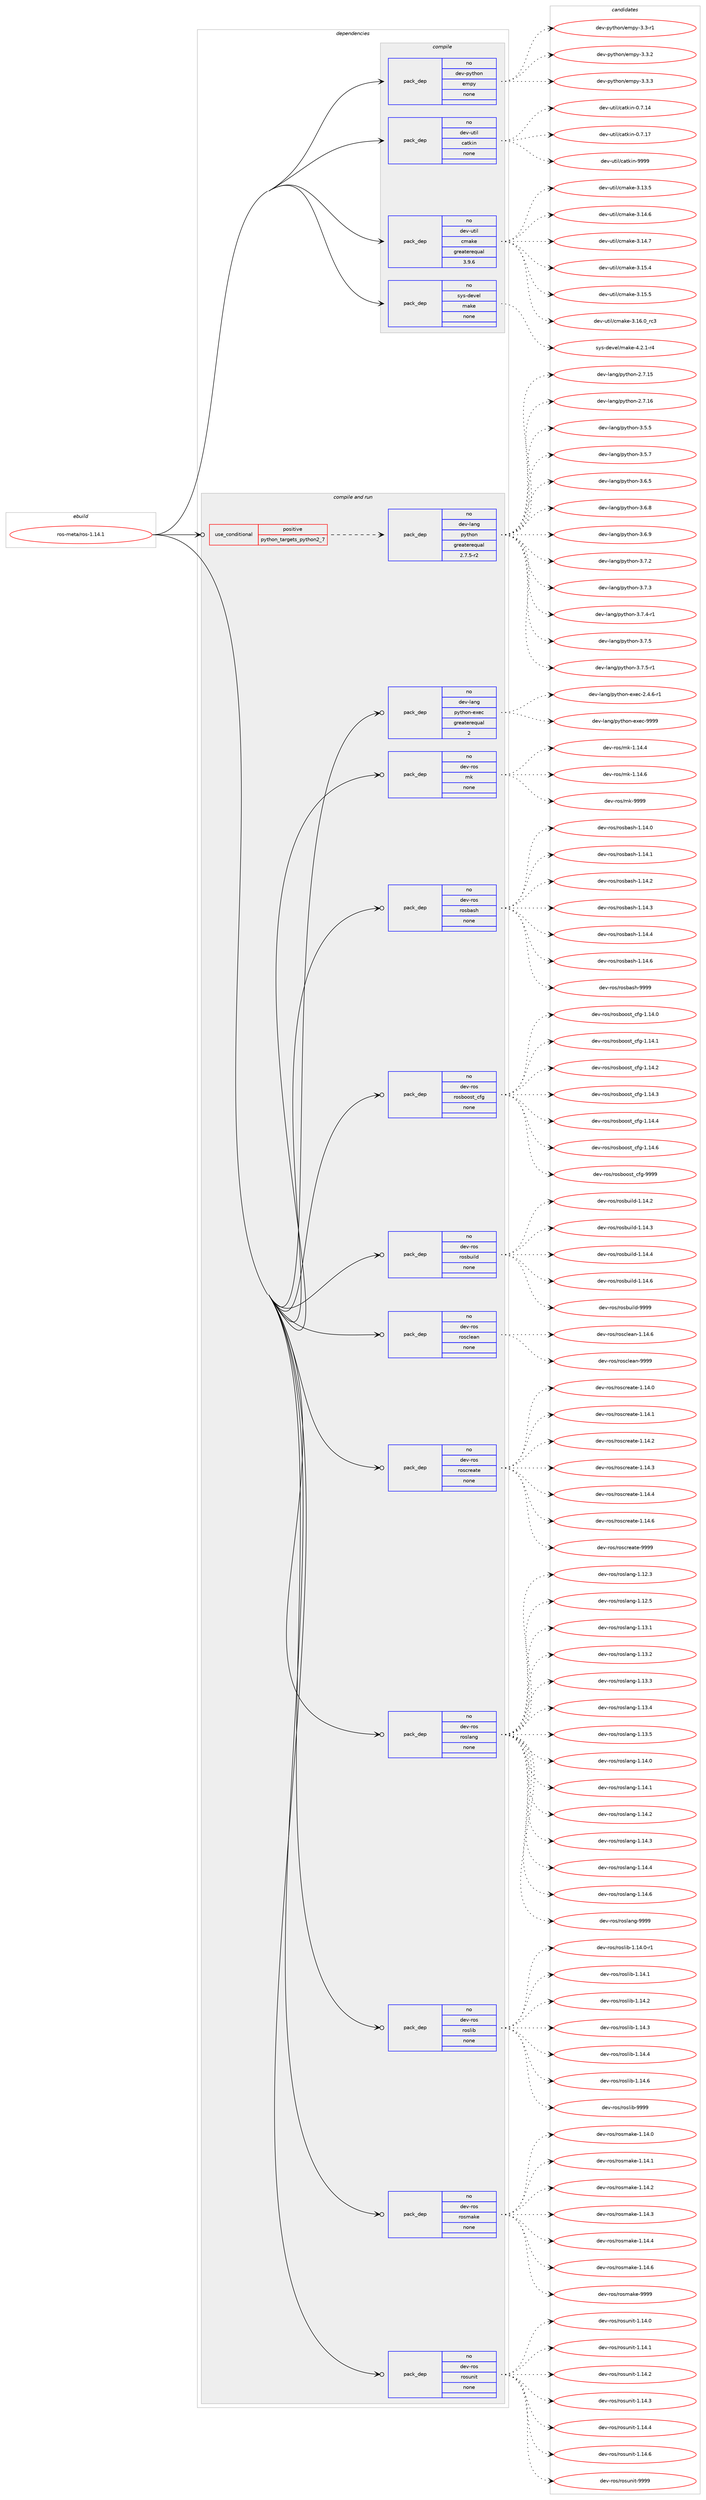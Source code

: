 digraph prolog {

# *************
# Graph options
# *************

newrank=true;
concentrate=true;
compound=true;
graph [rankdir=LR,fontname=Helvetica,fontsize=10,ranksep=1.5];#, ranksep=2.5, nodesep=0.2];
edge  [arrowhead=vee];
node  [fontname=Helvetica,fontsize=10];

# **********
# The ebuild
# **********

subgraph cluster_leftcol {
color=gray;
rank=same;
label=<<i>ebuild</i>>;
id [label="ros-meta/ros-1.14.1", color=red, width=4, href="../ros-meta/ros-1.14.1.svg"];
}

# ****************
# The dependencies
# ****************

subgraph cluster_midcol {
color=gray;
label=<<i>dependencies</i>>;
subgraph cluster_compile {
fillcolor="#eeeeee";
style=filled;
label=<<i>compile</i>>;
subgraph pack626324 {
dependency847695 [label=<<TABLE BORDER="0" CELLBORDER="1" CELLSPACING="0" CELLPADDING="4" WIDTH="220"><TR><TD ROWSPAN="6" CELLPADDING="30">pack_dep</TD></TR><TR><TD WIDTH="110">no</TD></TR><TR><TD>dev-python</TD></TR><TR><TD>empy</TD></TR><TR><TD>none</TD></TR><TR><TD></TD></TR></TABLE>>, shape=none, color=blue];
}
id:e -> dependency847695:w [weight=20,style="solid",arrowhead="vee"];
subgraph pack626325 {
dependency847696 [label=<<TABLE BORDER="0" CELLBORDER="1" CELLSPACING="0" CELLPADDING="4" WIDTH="220"><TR><TD ROWSPAN="6" CELLPADDING="30">pack_dep</TD></TR><TR><TD WIDTH="110">no</TD></TR><TR><TD>dev-util</TD></TR><TR><TD>catkin</TD></TR><TR><TD>none</TD></TR><TR><TD></TD></TR></TABLE>>, shape=none, color=blue];
}
id:e -> dependency847696:w [weight=20,style="solid",arrowhead="vee"];
subgraph pack626326 {
dependency847697 [label=<<TABLE BORDER="0" CELLBORDER="1" CELLSPACING="0" CELLPADDING="4" WIDTH="220"><TR><TD ROWSPAN="6" CELLPADDING="30">pack_dep</TD></TR><TR><TD WIDTH="110">no</TD></TR><TR><TD>dev-util</TD></TR><TR><TD>cmake</TD></TR><TR><TD>greaterequal</TD></TR><TR><TD>3.9.6</TD></TR></TABLE>>, shape=none, color=blue];
}
id:e -> dependency847697:w [weight=20,style="solid",arrowhead="vee"];
subgraph pack626327 {
dependency847698 [label=<<TABLE BORDER="0" CELLBORDER="1" CELLSPACING="0" CELLPADDING="4" WIDTH="220"><TR><TD ROWSPAN="6" CELLPADDING="30">pack_dep</TD></TR><TR><TD WIDTH="110">no</TD></TR><TR><TD>sys-devel</TD></TR><TR><TD>make</TD></TR><TR><TD>none</TD></TR><TR><TD></TD></TR></TABLE>>, shape=none, color=blue];
}
id:e -> dependency847698:w [weight=20,style="solid",arrowhead="vee"];
}
subgraph cluster_compileandrun {
fillcolor="#eeeeee";
style=filled;
label=<<i>compile and run</i>>;
subgraph cond206437 {
dependency847699 [label=<<TABLE BORDER="0" CELLBORDER="1" CELLSPACING="0" CELLPADDING="4"><TR><TD ROWSPAN="3" CELLPADDING="10">use_conditional</TD></TR><TR><TD>positive</TD></TR><TR><TD>python_targets_python2_7</TD></TR></TABLE>>, shape=none, color=red];
subgraph pack626328 {
dependency847700 [label=<<TABLE BORDER="0" CELLBORDER="1" CELLSPACING="0" CELLPADDING="4" WIDTH="220"><TR><TD ROWSPAN="6" CELLPADDING="30">pack_dep</TD></TR><TR><TD WIDTH="110">no</TD></TR><TR><TD>dev-lang</TD></TR><TR><TD>python</TD></TR><TR><TD>greaterequal</TD></TR><TR><TD>2.7.5-r2</TD></TR></TABLE>>, shape=none, color=blue];
}
dependency847699:e -> dependency847700:w [weight=20,style="dashed",arrowhead="vee"];
}
id:e -> dependency847699:w [weight=20,style="solid",arrowhead="odotvee"];
subgraph pack626329 {
dependency847701 [label=<<TABLE BORDER="0" CELLBORDER="1" CELLSPACING="0" CELLPADDING="4" WIDTH="220"><TR><TD ROWSPAN="6" CELLPADDING="30">pack_dep</TD></TR><TR><TD WIDTH="110">no</TD></TR><TR><TD>dev-lang</TD></TR><TR><TD>python-exec</TD></TR><TR><TD>greaterequal</TD></TR><TR><TD>2</TD></TR></TABLE>>, shape=none, color=blue];
}
id:e -> dependency847701:w [weight=20,style="solid",arrowhead="odotvee"];
subgraph pack626330 {
dependency847702 [label=<<TABLE BORDER="0" CELLBORDER="1" CELLSPACING="0" CELLPADDING="4" WIDTH="220"><TR><TD ROWSPAN="6" CELLPADDING="30">pack_dep</TD></TR><TR><TD WIDTH="110">no</TD></TR><TR><TD>dev-ros</TD></TR><TR><TD>mk</TD></TR><TR><TD>none</TD></TR><TR><TD></TD></TR></TABLE>>, shape=none, color=blue];
}
id:e -> dependency847702:w [weight=20,style="solid",arrowhead="odotvee"];
subgraph pack626331 {
dependency847703 [label=<<TABLE BORDER="0" CELLBORDER="1" CELLSPACING="0" CELLPADDING="4" WIDTH="220"><TR><TD ROWSPAN="6" CELLPADDING="30">pack_dep</TD></TR><TR><TD WIDTH="110">no</TD></TR><TR><TD>dev-ros</TD></TR><TR><TD>rosbash</TD></TR><TR><TD>none</TD></TR><TR><TD></TD></TR></TABLE>>, shape=none, color=blue];
}
id:e -> dependency847703:w [weight=20,style="solid",arrowhead="odotvee"];
subgraph pack626332 {
dependency847704 [label=<<TABLE BORDER="0" CELLBORDER="1" CELLSPACING="0" CELLPADDING="4" WIDTH="220"><TR><TD ROWSPAN="6" CELLPADDING="30">pack_dep</TD></TR><TR><TD WIDTH="110">no</TD></TR><TR><TD>dev-ros</TD></TR><TR><TD>rosboost_cfg</TD></TR><TR><TD>none</TD></TR><TR><TD></TD></TR></TABLE>>, shape=none, color=blue];
}
id:e -> dependency847704:w [weight=20,style="solid",arrowhead="odotvee"];
subgraph pack626333 {
dependency847705 [label=<<TABLE BORDER="0" CELLBORDER="1" CELLSPACING="0" CELLPADDING="4" WIDTH="220"><TR><TD ROWSPAN="6" CELLPADDING="30">pack_dep</TD></TR><TR><TD WIDTH="110">no</TD></TR><TR><TD>dev-ros</TD></TR><TR><TD>rosbuild</TD></TR><TR><TD>none</TD></TR><TR><TD></TD></TR></TABLE>>, shape=none, color=blue];
}
id:e -> dependency847705:w [weight=20,style="solid",arrowhead="odotvee"];
subgraph pack626334 {
dependency847706 [label=<<TABLE BORDER="0" CELLBORDER="1" CELLSPACING="0" CELLPADDING="4" WIDTH="220"><TR><TD ROWSPAN="6" CELLPADDING="30">pack_dep</TD></TR><TR><TD WIDTH="110">no</TD></TR><TR><TD>dev-ros</TD></TR><TR><TD>rosclean</TD></TR><TR><TD>none</TD></TR><TR><TD></TD></TR></TABLE>>, shape=none, color=blue];
}
id:e -> dependency847706:w [weight=20,style="solid",arrowhead="odotvee"];
subgraph pack626335 {
dependency847707 [label=<<TABLE BORDER="0" CELLBORDER="1" CELLSPACING="0" CELLPADDING="4" WIDTH="220"><TR><TD ROWSPAN="6" CELLPADDING="30">pack_dep</TD></TR><TR><TD WIDTH="110">no</TD></TR><TR><TD>dev-ros</TD></TR><TR><TD>roscreate</TD></TR><TR><TD>none</TD></TR><TR><TD></TD></TR></TABLE>>, shape=none, color=blue];
}
id:e -> dependency847707:w [weight=20,style="solid",arrowhead="odotvee"];
subgraph pack626336 {
dependency847708 [label=<<TABLE BORDER="0" CELLBORDER="1" CELLSPACING="0" CELLPADDING="4" WIDTH="220"><TR><TD ROWSPAN="6" CELLPADDING="30">pack_dep</TD></TR><TR><TD WIDTH="110">no</TD></TR><TR><TD>dev-ros</TD></TR><TR><TD>roslang</TD></TR><TR><TD>none</TD></TR><TR><TD></TD></TR></TABLE>>, shape=none, color=blue];
}
id:e -> dependency847708:w [weight=20,style="solid",arrowhead="odotvee"];
subgraph pack626337 {
dependency847709 [label=<<TABLE BORDER="0" CELLBORDER="1" CELLSPACING="0" CELLPADDING="4" WIDTH="220"><TR><TD ROWSPAN="6" CELLPADDING="30">pack_dep</TD></TR><TR><TD WIDTH="110">no</TD></TR><TR><TD>dev-ros</TD></TR><TR><TD>roslib</TD></TR><TR><TD>none</TD></TR><TR><TD></TD></TR></TABLE>>, shape=none, color=blue];
}
id:e -> dependency847709:w [weight=20,style="solid",arrowhead="odotvee"];
subgraph pack626338 {
dependency847710 [label=<<TABLE BORDER="0" CELLBORDER="1" CELLSPACING="0" CELLPADDING="4" WIDTH="220"><TR><TD ROWSPAN="6" CELLPADDING="30">pack_dep</TD></TR><TR><TD WIDTH="110">no</TD></TR><TR><TD>dev-ros</TD></TR><TR><TD>rosmake</TD></TR><TR><TD>none</TD></TR><TR><TD></TD></TR></TABLE>>, shape=none, color=blue];
}
id:e -> dependency847710:w [weight=20,style="solid",arrowhead="odotvee"];
subgraph pack626339 {
dependency847711 [label=<<TABLE BORDER="0" CELLBORDER="1" CELLSPACING="0" CELLPADDING="4" WIDTH="220"><TR><TD ROWSPAN="6" CELLPADDING="30">pack_dep</TD></TR><TR><TD WIDTH="110">no</TD></TR><TR><TD>dev-ros</TD></TR><TR><TD>rosunit</TD></TR><TR><TD>none</TD></TR><TR><TD></TD></TR></TABLE>>, shape=none, color=blue];
}
id:e -> dependency847711:w [weight=20,style="solid",arrowhead="odotvee"];
}
subgraph cluster_run {
fillcolor="#eeeeee";
style=filled;
label=<<i>run</i>>;
}
}

# **************
# The candidates
# **************

subgraph cluster_choices {
rank=same;
color=gray;
label=<<i>candidates</i>>;

subgraph choice626324 {
color=black;
nodesep=1;
choice1001011184511212111610411111047101109112121455146514511449 [label="dev-python/empy-3.3-r1", color=red, width=4,href="../dev-python/empy-3.3-r1.svg"];
choice1001011184511212111610411111047101109112121455146514650 [label="dev-python/empy-3.3.2", color=red, width=4,href="../dev-python/empy-3.3.2.svg"];
choice1001011184511212111610411111047101109112121455146514651 [label="dev-python/empy-3.3.3", color=red, width=4,href="../dev-python/empy-3.3.3.svg"];
dependency847695:e -> choice1001011184511212111610411111047101109112121455146514511449:w [style=dotted,weight="100"];
dependency847695:e -> choice1001011184511212111610411111047101109112121455146514650:w [style=dotted,weight="100"];
dependency847695:e -> choice1001011184511212111610411111047101109112121455146514651:w [style=dotted,weight="100"];
}
subgraph choice626325 {
color=black;
nodesep=1;
choice1001011184511711610510847999711610710511045484655464952 [label="dev-util/catkin-0.7.14", color=red, width=4,href="../dev-util/catkin-0.7.14.svg"];
choice1001011184511711610510847999711610710511045484655464955 [label="dev-util/catkin-0.7.17", color=red, width=4,href="../dev-util/catkin-0.7.17.svg"];
choice100101118451171161051084799971161071051104557575757 [label="dev-util/catkin-9999", color=red, width=4,href="../dev-util/catkin-9999.svg"];
dependency847696:e -> choice1001011184511711610510847999711610710511045484655464952:w [style=dotted,weight="100"];
dependency847696:e -> choice1001011184511711610510847999711610710511045484655464955:w [style=dotted,weight="100"];
dependency847696:e -> choice100101118451171161051084799971161071051104557575757:w [style=dotted,weight="100"];
}
subgraph choice626326 {
color=black;
nodesep=1;
choice1001011184511711610510847991099710710145514649514653 [label="dev-util/cmake-3.13.5", color=red, width=4,href="../dev-util/cmake-3.13.5.svg"];
choice1001011184511711610510847991099710710145514649524654 [label="dev-util/cmake-3.14.6", color=red, width=4,href="../dev-util/cmake-3.14.6.svg"];
choice1001011184511711610510847991099710710145514649524655 [label="dev-util/cmake-3.14.7", color=red, width=4,href="../dev-util/cmake-3.14.7.svg"];
choice1001011184511711610510847991099710710145514649534652 [label="dev-util/cmake-3.15.4", color=red, width=4,href="../dev-util/cmake-3.15.4.svg"];
choice1001011184511711610510847991099710710145514649534653 [label="dev-util/cmake-3.15.5", color=red, width=4,href="../dev-util/cmake-3.15.5.svg"];
choice1001011184511711610510847991099710710145514649544648951149951 [label="dev-util/cmake-3.16.0_rc3", color=red, width=4,href="../dev-util/cmake-3.16.0_rc3.svg"];
dependency847697:e -> choice1001011184511711610510847991099710710145514649514653:w [style=dotted,weight="100"];
dependency847697:e -> choice1001011184511711610510847991099710710145514649524654:w [style=dotted,weight="100"];
dependency847697:e -> choice1001011184511711610510847991099710710145514649524655:w [style=dotted,weight="100"];
dependency847697:e -> choice1001011184511711610510847991099710710145514649534652:w [style=dotted,weight="100"];
dependency847697:e -> choice1001011184511711610510847991099710710145514649534653:w [style=dotted,weight="100"];
dependency847697:e -> choice1001011184511711610510847991099710710145514649544648951149951:w [style=dotted,weight="100"];
}
subgraph choice626327 {
color=black;
nodesep=1;
choice1151211154510010111810110847109971071014552465046494511452 [label="sys-devel/make-4.2.1-r4", color=red, width=4,href="../sys-devel/make-4.2.1-r4.svg"];
dependency847698:e -> choice1151211154510010111810110847109971071014552465046494511452:w [style=dotted,weight="100"];
}
subgraph choice626328 {
color=black;
nodesep=1;
choice10010111845108971101034711212111610411111045504655464953 [label="dev-lang/python-2.7.15", color=red, width=4,href="../dev-lang/python-2.7.15.svg"];
choice10010111845108971101034711212111610411111045504655464954 [label="dev-lang/python-2.7.16", color=red, width=4,href="../dev-lang/python-2.7.16.svg"];
choice100101118451089711010347112121116104111110455146534653 [label="dev-lang/python-3.5.5", color=red, width=4,href="../dev-lang/python-3.5.5.svg"];
choice100101118451089711010347112121116104111110455146534655 [label="dev-lang/python-3.5.7", color=red, width=4,href="../dev-lang/python-3.5.7.svg"];
choice100101118451089711010347112121116104111110455146544653 [label="dev-lang/python-3.6.5", color=red, width=4,href="../dev-lang/python-3.6.5.svg"];
choice100101118451089711010347112121116104111110455146544656 [label="dev-lang/python-3.6.8", color=red, width=4,href="../dev-lang/python-3.6.8.svg"];
choice100101118451089711010347112121116104111110455146544657 [label="dev-lang/python-3.6.9", color=red, width=4,href="../dev-lang/python-3.6.9.svg"];
choice100101118451089711010347112121116104111110455146554650 [label="dev-lang/python-3.7.2", color=red, width=4,href="../dev-lang/python-3.7.2.svg"];
choice100101118451089711010347112121116104111110455146554651 [label="dev-lang/python-3.7.3", color=red, width=4,href="../dev-lang/python-3.7.3.svg"];
choice1001011184510897110103471121211161041111104551465546524511449 [label="dev-lang/python-3.7.4-r1", color=red, width=4,href="../dev-lang/python-3.7.4-r1.svg"];
choice100101118451089711010347112121116104111110455146554653 [label="dev-lang/python-3.7.5", color=red, width=4,href="../dev-lang/python-3.7.5.svg"];
choice1001011184510897110103471121211161041111104551465546534511449 [label="dev-lang/python-3.7.5-r1", color=red, width=4,href="../dev-lang/python-3.7.5-r1.svg"];
dependency847700:e -> choice10010111845108971101034711212111610411111045504655464953:w [style=dotted,weight="100"];
dependency847700:e -> choice10010111845108971101034711212111610411111045504655464954:w [style=dotted,weight="100"];
dependency847700:e -> choice100101118451089711010347112121116104111110455146534653:w [style=dotted,weight="100"];
dependency847700:e -> choice100101118451089711010347112121116104111110455146534655:w [style=dotted,weight="100"];
dependency847700:e -> choice100101118451089711010347112121116104111110455146544653:w [style=dotted,weight="100"];
dependency847700:e -> choice100101118451089711010347112121116104111110455146544656:w [style=dotted,weight="100"];
dependency847700:e -> choice100101118451089711010347112121116104111110455146544657:w [style=dotted,weight="100"];
dependency847700:e -> choice100101118451089711010347112121116104111110455146554650:w [style=dotted,weight="100"];
dependency847700:e -> choice100101118451089711010347112121116104111110455146554651:w [style=dotted,weight="100"];
dependency847700:e -> choice1001011184510897110103471121211161041111104551465546524511449:w [style=dotted,weight="100"];
dependency847700:e -> choice100101118451089711010347112121116104111110455146554653:w [style=dotted,weight="100"];
dependency847700:e -> choice1001011184510897110103471121211161041111104551465546534511449:w [style=dotted,weight="100"];
}
subgraph choice626329 {
color=black;
nodesep=1;
choice10010111845108971101034711212111610411111045101120101994550465246544511449 [label="dev-lang/python-exec-2.4.6-r1", color=red, width=4,href="../dev-lang/python-exec-2.4.6-r1.svg"];
choice10010111845108971101034711212111610411111045101120101994557575757 [label="dev-lang/python-exec-9999", color=red, width=4,href="../dev-lang/python-exec-9999.svg"];
dependency847701:e -> choice10010111845108971101034711212111610411111045101120101994550465246544511449:w [style=dotted,weight="100"];
dependency847701:e -> choice10010111845108971101034711212111610411111045101120101994557575757:w [style=dotted,weight="100"];
}
subgraph choice626330 {
color=black;
nodesep=1;
choice100101118451141111154710910745494649524652 [label="dev-ros/mk-1.14.4", color=red, width=4,href="../dev-ros/mk-1.14.4.svg"];
choice100101118451141111154710910745494649524654 [label="dev-ros/mk-1.14.6", color=red, width=4,href="../dev-ros/mk-1.14.6.svg"];
choice10010111845114111115471091074557575757 [label="dev-ros/mk-9999", color=red, width=4,href="../dev-ros/mk-9999.svg"];
dependency847702:e -> choice100101118451141111154710910745494649524652:w [style=dotted,weight="100"];
dependency847702:e -> choice100101118451141111154710910745494649524654:w [style=dotted,weight="100"];
dependency847702:e -> choice10010111845114111115471091074557575757:w [style=dotted,weight="100"];
}
subgraph choice626331 {
color=black;
nodesep=1;
choice1001011184511411111547114111115989711510445494649524648 [label="dev-ros/rosbash-1.14.0", color=red, width=4,href="../dev-ros/rosbash-1.14.0.svg"];
choice1001011184511411111547114111115989711510445494649524649 [label="dev-ros/rosbash-1.14.1", color=red, width=4,href="../dev-ros/rosbash-1.14.1.svg"];
choice1001011184511411111547114111115989711510445494649524650 [label="dev-ros/rosbash-1.14.2", color=red, width=4,href="../dev-ros/rosbash-1.14.2.svg"];
choice1001011184511411111547114111115989711510445494649524651 [label="dev-ros/rosbash-1.14.3", color=red, width=4,href="../dev-ros/rosbash-1.14.3.svg"];
choice1001011184511411111547114111115989711510445494649524652 [label="dev-ros/rosbash-1.14.4", color=red, width=4,href="../dev-ros/rosbash-1.14.4.svg"];
choice1001011184511411111547114111115989711510445494649524654 [label="dev-ros/rosbash-1.14.6", color=red, width=4,href="../dev-ros/rosbash-1.14.6.svg"];
choice100101118451141111154711411111598971151044557575757 [label="dev-ros/rosbash-9999", color=red, width=4,href="../dev-ros/rosbash-9999.svg"];
dependency847703:e -> choice1001011184511411111547114111115989711510445494649524648:w [style=dotted,weight="100"];
dependency847703:e -> choice1001011184511411111547114111115989711510445494649524649:w [style=dotted,weight="100"];
dependency847703:e -> choice1001011184511411111547114111115989711510445494649524650:w [style=dotted,weight="100"];
dependency847703:e -> choice1001011184511411111547114111115989711510445494649524651:w [style=dotted,weight="100"];
dependency847703:e -> choice1001011184511411111547114111115989711510445494649524652:w [style=dotted,weight="100"];
dependency847703:e -> choice1001011184511411111547114111115989711510445494649524654:w [style=dotted,weight="100"];
dependency847703:e -> choice100101118451141111154711411111598971151044557575757:w [style=dotted,weight="100"];
}
subgraph choice626332 {
color=black;
nodesep=1;
choice100101118451141111154711411111598111111115116959910210345494649524648 [label="dev-ros/rosboost_cfg-1.14.0", color=red, width=4,href="../dev-ros/rosboost_cfg-1.14.0.svg"];
choice100101118451141111154711411111598111111115116959910210345494649524649 [label="dev-ros/rosboost_cfg-1.14.1", color=red, width=4,href="../dev-ros/rosboost_cfg-1.14.1.svg"];
choice100101118451141111154711411111598111111115116959910210345494649524650 [label="dev-ros/rosboost_cfg-1.14.2", color=red, width=4,href="../dev-ros/rosboost_cfg-1.14.2.svg"];
choice100101118451141111154711411111598111111115116959910210345494649524651 [label="dev-ros/rosboost_cfg-1.14.3", color=red, width=4,href="../dev-ros/rosboost_cfg-1.14.3.svg"];
choice100101118451141111154711411111598111111115116959910210345494649524652 [label="dev-ros/rosboost_cfg-1.14.4", color=red, width=4,href="../dev-ros/rosboost_cfg-1.14.4.svg"];
choice100101118451141111154711411111598111111115116959910210345494649524654 [label="dev-ros/rosboost_cfg-1.14.6", color=red, width=4,href="../dev-ros/rosboost_cfg-1.14.6.svg"];
choice10010111845114111115471141111159811111111511695991021034557575757 [label="dev-ros/rosboost_cfg-9999", color=red, width=4,href="../dev-ros/rosboost_cfg-9999.svg"];
dependency847704:e -> choice100101118451141111154711411111598111111115116959910210345494649524648:w [style=dotted,weight="100"];
dependency847704:e -> choice100101118451141111154711411111598111111115116959910210345494649524649:w [style=dotted,weight="100"];
dependency847704:e -> choice100101118451141111154711411111598111111115116959910210345494649524650:w [style=dotted,weight="100"];
dependency847704:e -> choice100101118451141111154711411111598111111115116959910210345494649524651:w [style=dotted,weight="100"];
dependency847704:e -> choice100101118451141111154711411111598111111115116959910210345494649524652:w [style=dotted,weight="100"];
dependency847704:e -> choice100101118451141111154711411111598111111115116959910210345494649524654:w [style=dotted,weight="100"];
dependency847704:e -> choice10010111845114111115471141111159811111111511695991021034557575757:w [style=dotted,weight="100"];
}
subgraph choice626333 {
color=black;
nodesep=1;
choice10010111845114111115471141111159811710510810045494649524650 [label="dev-ros/rosbuild-1.14.2", color=red, width=4,href="../dev-ros/rosbuild-1.14.2.svg"];
choice10010111845114111115471141111159811710510810045494649524651 [label="dev-ros/rosbuild-1.14.3", color=red, width=4,href="../dev-ros/rosbuild-1.14.3.svg"];
choice10010111845114111115471141111159811710510810045494649524652 [label="dev-ros/rosbuild-1.14.4", color=red, width=4,href="../dev-ros/rosbuild-1.14.4.svg"];
choice10010111845114111115471141111159811710510810045494649524654 [label="dev-ros/rosbuild-1.14.6", color=red, width=4,href="../dev-ros/rosbuild-1.14.6.svg"];
choice1001011184511411111547114111115981171051081004557575757 [label="dev-ros/rosbuild-9999", color=red, width=4,href="../dev-ros/rosbuild-9999.svg"];
dependency847705:e -> choice10010111845114111115471141111159811710510810045494649524650:w [style=dotted,weight="100"];
dependency847705:e -> choice10010111845114111115471141111159811710510810045494649524651:w [style=dotted,weight="100"];
dependency847705:e -> choice10010111845114111115471141111159811710510810045494649524652:w [style=dotted,weight="100"];
dependency847705:e -> choice10010111845114111115471141111159811710510810045494649524654:w [style=dotted,weight="100"];
dependency847705:e -> choice1001011184511411111547114111115981171051081004557575757:w [style=dotted,weight="100"];
}
subgraph choice626334 {
color=black;
nodesep=1;
choice1001011184511411111547114111115991081019711045494649524654 [label="dev-ros/rosclean-1.14.6", color=red, width=4,href="../dev-ros/rosclean-1.14.6.svg"];
choice100101118451141111154711411111599108101971104557575757 [label="dev-ros/rosclean-9999", color=red, width=4,href="../dev-ros/rosclean-9999.svg"];
dependency847706:e -> choice1001011184511411111547114111115991081019711045494649524654:w [style=dotted,weight="100"];
dependency847706:e -> choice100101118451141111154711411111599108101971104557575757:w [style=dotted,weight="100"];
}
subgraph choice626335 {
color=black;
nodesep=1;
choice1001011184511411111547114111115991141019711610145494649524648 [label="dev-ros/roscreate-1.14.0", color=red, width=4,href="../dev-ros/roscreate-1.14.0.svg"];
choice1001011184511411111547114111115991141019711610145494649524649 [label="dev-ros/roscreate-1.14.1", color=red, width=4,href="../dev-ros/roscreate-1.14.1.svg"];
choice1001011184511411111547114111115991141019711610145494649524650 [label="dev-ros/roscreate-1.14.2", color=red, width=4,href="../dev-ros/roscreate-1.14.2.svg"];
choice1001011184511411111547114111115991141019711610145494649524651 [label="dev-ros/roscreate-1.14.3", color=red, width=4,href="../dev-ros/roscreate-1.14.3.svg"];
choice1001011184511411111547114111115991141019711610145494649524652 [label="dev-ros/roscreate-1.14.4", color=red, width=4,href="../dev-ros/roscreate-1.14.4.svg"];
choice1001011184511411111547114111115991141019711610145494649524654 [label="dev-ros/roscreate-1.14.6", color=red, width=4,href="../dev-ros/roscreate-1.14.6.svg"];
choice100101118451141111154711411111599114101971161014557575757 [label="dev-ros/roscreate-9999", color=red, width=4,href="../dev-ros/roscreate-9999.svg"];
dependency847707:e -> choice1001011184511411111547114111115991141019711610145494649524648:w [style=dotted,weight="100"];
dependency847707:e -> choice1001011184511411111547114111115991141019711610145494649524649:w [style=dotted,weight="100"];
dependency847707:e -> choice1001011184511411111547114111115991141019711610145494649524650:w [style=dotted,weight="100"];
dependency847707:e -> choice1001011184511411111547114111115991141019711610145494649524651:w [style=dotted,weight="100"];
dependency847707:e -> choice1001011184511411111547114111115991141019711610145494649524652:w [style=dotted,weight="100"];
dependency847707:e -> choice1001011184511411111547114111115991141019711610145494649524654:w [style=dotted,weight="100"];
dependency847707:e -> choice100101118451141111154711411111599114101971161014557575757:w [style=dotted,weight="100"];
}
subgraph choice626336 {
color=black;
nodesep=1;
choice10010111845114111115471141111151089711010345494649504651 [label="dev-ros/roslang-1.12.3", color=red, width=4,href="../dev-ros/roslang-1.12.3.svg"];
choice10010111845114111115471141111151089711010345494649504653 [label="dev-ros/roslang-1.12.5", color=red, width=4,href="../dev-ros/roslang-1.12.5.svg"];
choice10010111845114111115471141111151089711010345494649514649 [label="dev-ros/roslang-1.13.1", color=red, width=4,href="../dev-ros/roslang-1.13.1.svg"];
choice10010111845114111115471141111151089711010345494649514650 [label="dev-ros/roslang-1.13.2", color=red, width=4,href="../dev-ros/roslang-1.13.2.svg"];
choice10010111845114111115471141111151089711010345494649514651 [label="dev-ros/roslang-1.13.3", color=red, width=4,href="../dev-ros/roslang-1.13.3.svg"];
choice10010111845114111115471141111151089711010345494649514652 [label="dev-ros/roslang-1.13.4", color=red, width=4,href="../dev-ros/roslang-1.13.4.svg"];
choice10010111845114111115471141111151089711010345494649514653 [label="dev-ros/roslang-1.13.5", color=red, width=4,href="../dev-ros/roslang-1.13.5.svg"];
choice10010111845114111115471141111151089711010345494649524648 [label="dev-ros/roslang-1.14.0", color=red, width=4,href="../dev-ros/roslang-1.14.0.svg"];
choice10010111845114111115471141111151089711010345494649524649 [label="dev-ros/roslang-1.14.1", color=red, width=4,href="../dev-ros/roslang-1.14.1.svg"];
choice10010111845114111115471141111151089711010345494649524650 [label="dev-ros/roslang-1.14.2", color=red, width=4,href="../dev-ros/roslang-1.14.2.svg"];
choice10010111845114111115471141111151089711010345494649524651 [label="dev-ros/roslang-1.14.3", color=red, width=4,href="../dev-ros/roslang-1.14.3.svg"];
choice10010111845114111115471141111151089711010345494649524652 [label="dev-ros/roslang-1.14.4", color=red, width=4,href="../dev-ros/roslang-1.14.4.svg"];
choice10010111845114111115471141111151089711010345494649524654 [label="dev-ros/roslang-1.14.6", color=red, width=4,href="../dev-ros/roslang-1.14.6.svg"];
choice1001011184511411111547114111115108971101034557575757 [label="dev-ros/roslang-9999", color=red, width=4,href="../dev-ros/roslang-9999.svg"];
dependency847708:e -> choice10010111845114111115471141111151089711010345494649504651:w [style=dotted,weight="100"];
dependency847708:e -> choice10010111845114111115471141111151089711010345494649504653:w [style=dotted,weight="100"];
dependency847708:e -> choice10010111845114111115471141111151089711010345494649514649:w [style=dotted,weight="100"];
dependency847708:e -> choice10010111845114111115471141111151089711010345494649514650:w [style=dotted,weight="100"];
dependency847708:e -> choice10010111845114111115471141111151089711010345494649514651:w [style=dotted,weight="100"];
dependency847708:e -> choice10010111845114111115471141111151089711010345494649514652:w [style=dotted,weight="100"];
dependency847708:e -> choice10010111845114111115471141111151089711010345494649514653:w [style=dotted,weight="100"];
dependency847708:e -> choice10010111845114111115471141111151089711010345494649524648:w [style=dotted,weight="100"];
dependency847708:e -> choice10010111845114111115471141111151089711010345494649524649:w [style=dotted,weight="100"];
dependency847708:e -> choice10010111845114111115471141111151089711010345494649524650:w [style=dotted,weight="100"];
dependency847708:e -> choice10010111845114111115471141111151089711010345494649524651:w [style=dotted,weight="100"];
dependency847708:e -> choice10010111845114111115471141111151089711010345494649524652:w [style=dotted,weight="100"];
dependency847708:e -> choice10010111845114111115471141111151089711010345494649524654:w [style=dotted,weight="100"];
dependency847708:e -> choice1001011184511411111547114111115108971101034557575757:w [style=dotted,weight="100"];
}
subgraph choice626337 {
color=black;
nodesep=1;
choice100101118451141111154711411111510810598454946495246484511449 [label="dev-ros/roslib-1.14.0-r1", color=red, width=4,href="../dev-ros/roslib-1.14.0-r1.svg"];
choice10010111845114111115471141111151081059845494649524649 [label="dev-ros/roslib-1.14.1", color=red, width=4,href="../dev-ros/roslib-1.14.1.svg"];
choice10010111845114111115471141111151081059845494649524650 [label="dev-ros/roslib-1.14.2", color=red, width=4,href="../dev-ros/roslib-1.14.2.svg"];
choice10010111845114111115471141111151081059845494649524651 [label="dev-ros/roslib-1.14.3", color=red, width=4,href="../dev-ros/roslib-1.14.3.svg"];
choice10010111845114111115471141111151081059845494649524652 [label="dev-ros/roslib-1.14.4", color=red, width=4,href="../dev-ros/roslib-1.14.4.svg"];
choice10010111845114111115471141111151081059845494649524654 [label="dev-ros/roslib-1.14.6", color=red, width=4,href="../dev-ros/roslib-1.14.6.svg"];
choice1001011184511411111547114111115108105984557575757 [label="dev-ros/roslib-9999", color=red, width=4,href="../dev-ros/roslib-9999.svg"];
dependency847709:e -> choice100101118451141111154711411111510810598454946495246484511449:w [style=dotted,weight="100"];
dependency847709:e -> choice10010111845114111115471141111151081059845494649524649:w [style=dotted,weight="100"];
dependency847709:e -> choice10010111845114111115471141111151081059845494649524650:w [style=dotted,weight="100"];
dependency847709:e -> choice10010111845114111115471141111151081059845494649524651:w [style=dotted,weight="100"];
dependency847709:e -> choice10010111845114111115471141111151081059845494649524652:w [style=dotted,weight="100"];
dependency847709:e -> choice10010111845114111115471141111151081059845494649524654:w [style=dotted,weight="100"];
dependency847709:e -> choice1001011184511411111547114111115108105984557575757:w [style=dotted,weight="100"];
}
subgraph choice626338 {
color=black;
nodesep=1;
choice10010111845114111115471141111151099710710145494649524648 [label="dev-ros/rosmake-1.14.0", color=red, width=4,href="../dev-ros/rosmake-1.14.0.svg"];
choice10010111845114111115471141111151099710710145494649524649 [label="dev-ros/rosmake-1.14.1", color=red, width=4,href="../dev-ros/rosmake-1.14.1.svg"];
choice10010111845114111115471141111151099710710145494649524650 [label="dev-ros/rosmake-1.14.2", color=red, width=4,href="../dev-ros/rosmake-1.14.2.svg"];
choice10010111845114111115471141111151099710710145494649524651 [label="dev-ros/rosmake-1.14.3", color=red, width=4,href="../dev-ros/rosmake-1.14.3.svg"];
choice10010111845114111115471141111151099710710145494649524652 [label="dev-ros/rosmake-1.14.4", color=red, width=4,href="../dev-ros/rosmake-1.14.4.svg"];
choice10010111845114111115471141111151099710710145494649524654 [label="dev-ros/rosmake-1.14.6", color=red, width=4,href="../dev-ros/rosmake-1.14.6.svg"];
choice1001011184511411111547114111115109971071014557575757 [label="dev-ros/rosmake-9999", color=red, width=4,href="../dev-ros/rosmake-9999.svg"];
dependency847710:e -> choice10010111845114111115471141111151099710710145494649524648:w [style=dotted,weight="100"];
dependency847710:e -> choice10010111845114111115471141111151099710710145494649524649:w [style=dotted,weight="100"];
dependency847710:e -> choice10010111845114111115471141111151099710710145494649524650:w [style=dotted,weight="100"];
dependency847710:e -> choice10010111845114111115471141111151099710710145494649524651:w [style=dotted,weight="100"];
dependency847710:e -> choice10010111845114111115471141111151099710710145494649524652:w [style=dotted,weight="100"];
dependency847710:e -> choice10010111845114111115471141111151099710710145494649524654:w [style=dotted,weight="100"];
dependency847710:e -> choice1001011184511411111547114111115109971071014557575757:w [style=dotted,weight="100"];
}
subgraph choice626339 {
color=black;
nodesep=1;
choice100101118451141111154711411111511711010511645494649524648 [label="dev-ros/rosunit-1.14.0", color=red, width=4,href="../dev-ros/rosunit-1.14.0.svg"];
choice100101118451141111154711411111511711010511645494649524649 [label="dev-ros/rosunit-1.14.1", color=red, width=4,href="../dev-ros/rosunit-1.14.1.svg"];
choice100101118451141111154711411111511711010511645494649524650 [label="dev-ros/rosunit-1.14.2", color=red, width=4,href="../dev-ros/rosunit-1.14.2.svg"];
choice100101118451141111154711411111511711010511645494649524651 [label="dev-ros/rosunit-1.14.3", color=red, width=4,href="../dev-ros/rosunit-1.14.3.svg"];
choice100101118451141111154711411111511711010511645494649524652 [label="dev-ros/rosunit-1.14.4", color=red, width=4,href="../dev-ros/rosunit-1.14.4.svg"];
choice100101118451141111154711411111511711010511645494649524654 [label="dev-ros/rosunit-1.14.6", color=red, width=4,href="../dev-ros/rosunit-1.14.6.svg"];
choice10010111845114111115471141111151171101051164557575757 [label="dev-ros/rosunit-9999", color=red, width=4,href="../dev-ros/rosunit-9999.svg"];
dependency847711:e -> choice100101118451141111154711411111511711010511645494649524648:w [style=dotted,weight="100"];
dependency847711:e -> choice100101118451141111154711411111511711010511645494649524649:w [style=dotted,weight="100"];
dependency847711:e -> choice100101118451141111154711411111511711010511645494649524650:w [style=dotted,weight="100"];
dependency847711:e -> choice100101118451141111154711411111511711010511645494649524651:w [style=dotted,weight="100"];
dependency847711:e -> choice100101118451141111154711411111511711010511645494649524652:w [style=dotted,weight="100"];
dependency847711:e -> choice100101118451141111154711411111511711010511645494649524654:w [style=dotted,weight="100"];
dependency847711:e -> choice10010111845114111115471141111151171101051164557575757:w [style=dotted,weight="100"];
}
}

}
